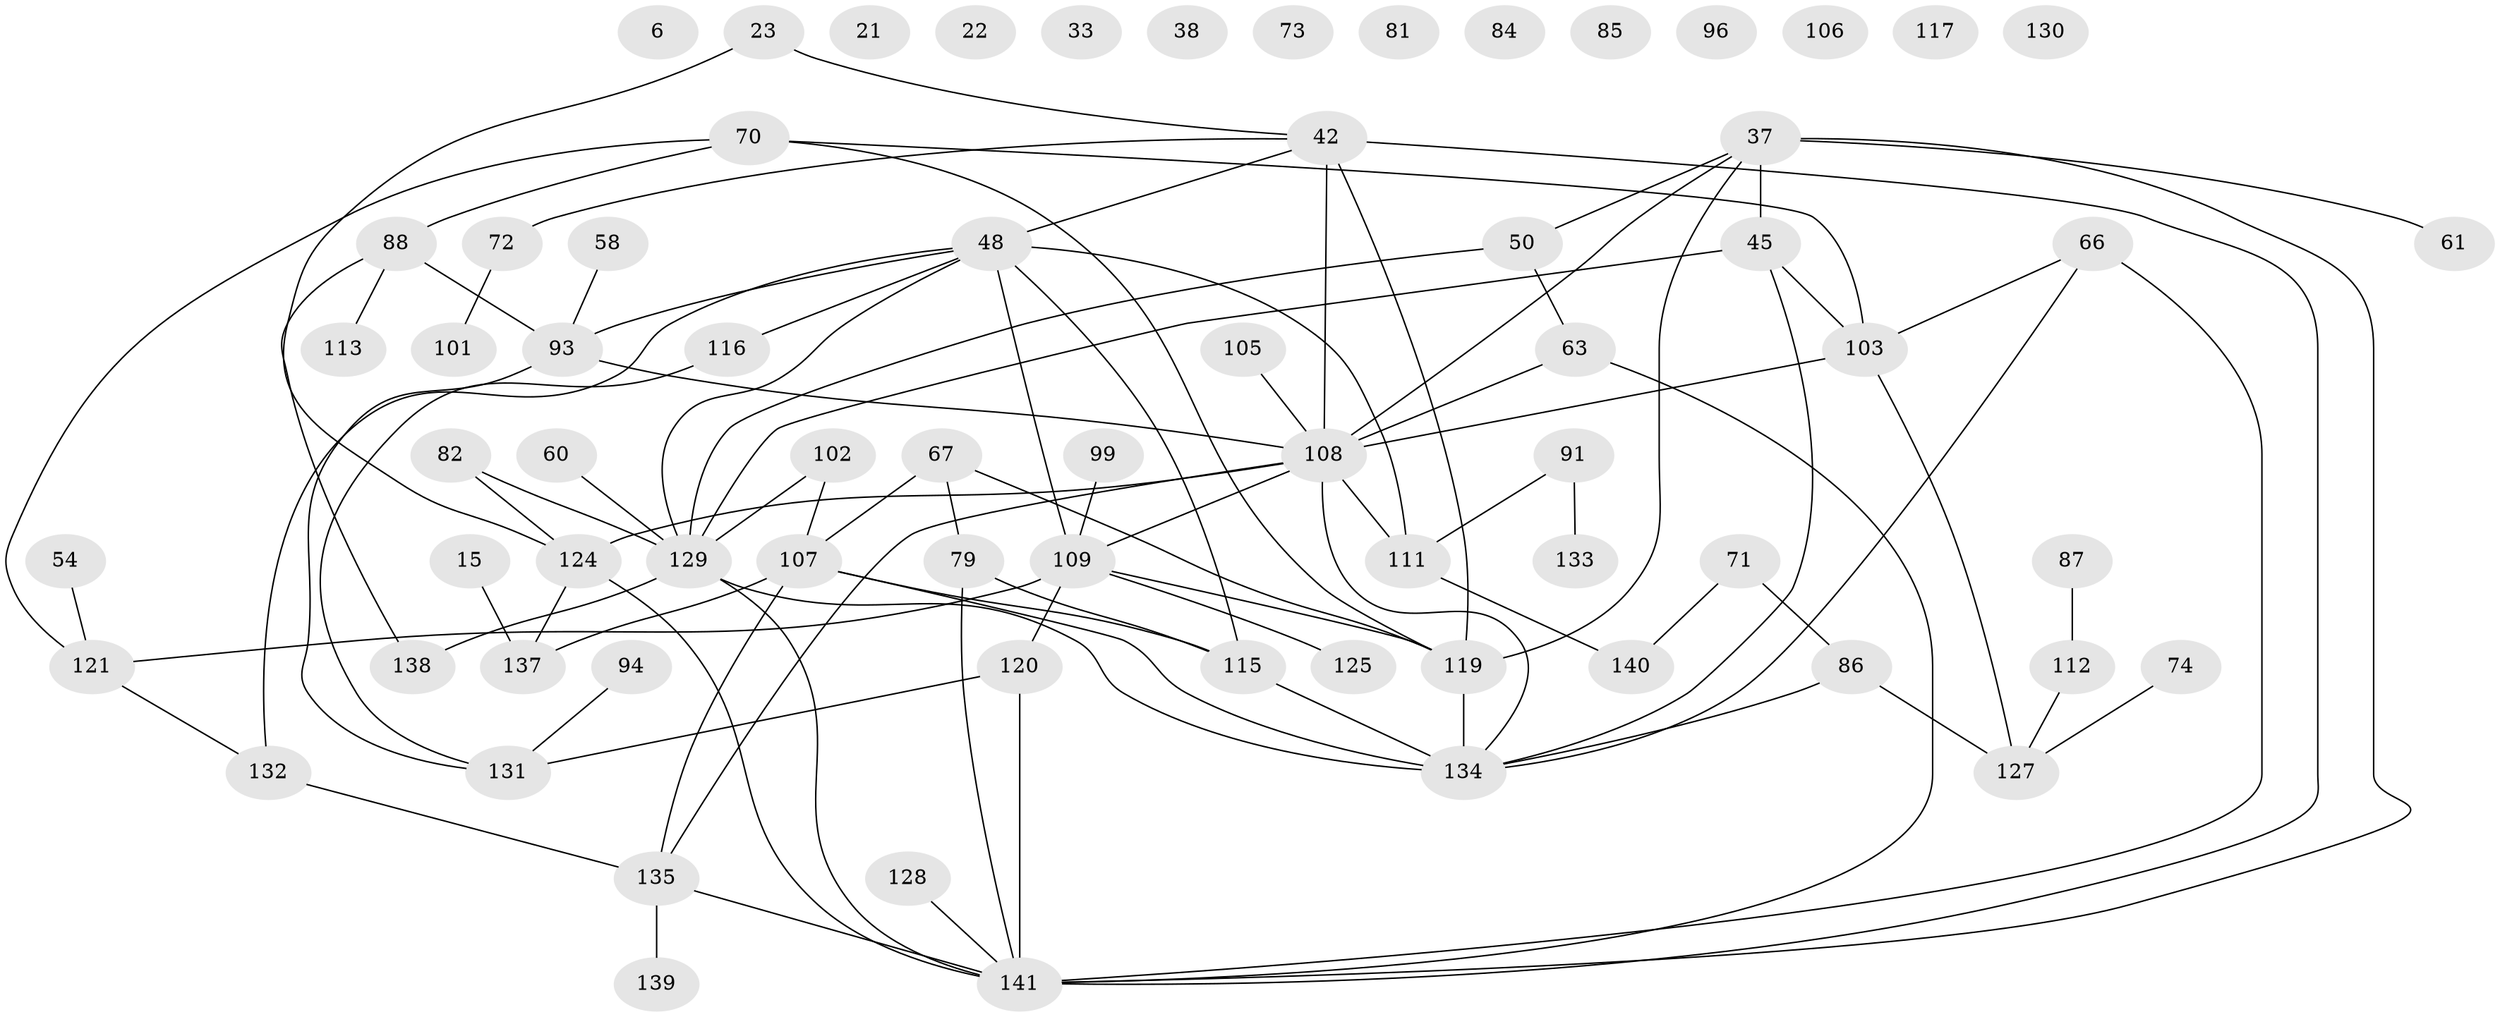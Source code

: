 // original degree distribution, {7: 0.014184397163120567, 6: 0.0425531914893617, 5: 0.07801418439716312, 4: 0.16312056737588654, 0: 0.0851063829787234, 1: 0.19858156028368795, 3: 0.24822695035460993, 2: 0.1702127659574468}
// Generated by graph-tools (version 1.1) at 2025/40/03/09/25 04:40:43]
// undirected, 70 vertices, 96 edges
graph export_dot {
graph [start="1"]
  node [color=gray90,style=filled];
  6;
  15;
  21;
  22;
  23;
  33;
  37 [super="+1"];
  38;
  42 [super="+29"];
  45 [super="+44"];
  48 [super="+24+31"];
  50 [super="+13"];
  54;
  58;
  60;
  61;
  63 [super="+57"];
  66;
  67;
  70;
  71 [super="+43+62"];
  72 [super="+47"];
  73;
  74;
  79 [super="+35"];
  81;
  82;
  84;
  85;
  86 [super="+18"];
  87;
  88 [super="+20"];
  91;
  93 [super="+68"];
  94;
  96;
  99;
  101;
  102;
  103 [super="+80"];
  105;
  106;
  107 [super="+83+89"];
  108 [super="+59+100"];
  109 [super="+95+75"];
  111;
  112;
  113;
  115 [super="+9+46+3"];
  116 [super="+64+26"];
  117 [super="+36"];
  119 [super="+32"];
  120 [super="+53"];
  121;
  124 [super="+8+16"];
  125;
  127;
  128;
  129 [super="+11+51+122+114"];
  130;
  131;
  132 [super="+34"];
  133;
  134 [super="+76+92+123+104+118"];
  135;
  137;
  138;
  139;
  140;
  141 [super="+5+126+136"];
  15 -- 137;
  23 -- 124;
  23 -- 42;
  37 -- 45 [weight=2];
  37 -- 108 [weight=2];
  37 -- 50;
  37 -- 119;
  37 -- 61;
  37 -- 141 [weight=2];
  42 -- 72;
  42 -- 119 [weight=2];
  42 -- 48;
  42 -- 141;
  42 -- 108 [weight=2];
  45 -- 103;
  45 -- 129;
  45 -- 134;
  48 -- 132;
  48 -- 111;
  48 -- 109 [weight=2];
  48 -- 116;
  48 -- 93;
  48 -- 115;
  48 -- 129;
  50 -- 63 [weight=2];
  50 -- 129;
  54 -- 121;
  58 -- 93;
  60 -- 129;
  63 -- 108;
  63 -- 141;
  66 -- 103;
  66 -- 141 [weight=2];
  66 -- 134;
  67 -- 79 [weight=2];
  67 -- 119;
  67 -- 107;
  70 -- 103;
  70 -- 121;
  70 -- 119;
  70 -- 88;
  71 -- 86 [weight=2];
  71 -- 140;
  72 -- 101;
  74 -- 127;
  79 -- 115 [weight=3];
  79 -- 141;
  82 -- 124;
  82 -- 129;
  86 -- 127;
  86 -- 134 [weight=2];
  87 -- 112;
  88 -- 93;
  88 -- 113;
  88 -- 138;
  91 -- 111;
  91 -- 133;
  93 -- 131;
  93 -- 108;
  94 -- 131;
  99 -- 109;
  102 -- 107 [weight=2];
  102 -- 129;
  103 -- 108;
  103 -- 127 [weight=2];
  105 -- 108;
  107 -- 115 [weight=2];
  107 -- 135;
  107 -- 137 [weight=2];
  107 -- 134 [weight=2];
  108 -- 135;
  108 -- 124;
  108 -- 109;
  108 -- 111;
  108 -- 134;
  109 -- 119;
  109 -- 120;
  109 -- 121;
  109 -- 125;
  111 -- 140;
  112 -- 127;
  115 -- 134 [weight=2];
  116 -- 131;
  119 -- 134;
  120 -- 131;
  120 -- 141;
  121 -- 132;
  124 -- 141 [weight=2];
  124 -- 137;
  128 -- 141 [weight=2];
  129 -- 138;
  129 -- 141;
  129 -- 134;
  132 -- 135 [weight=2];
  135 -- 139;
  135 -- 141;
}

